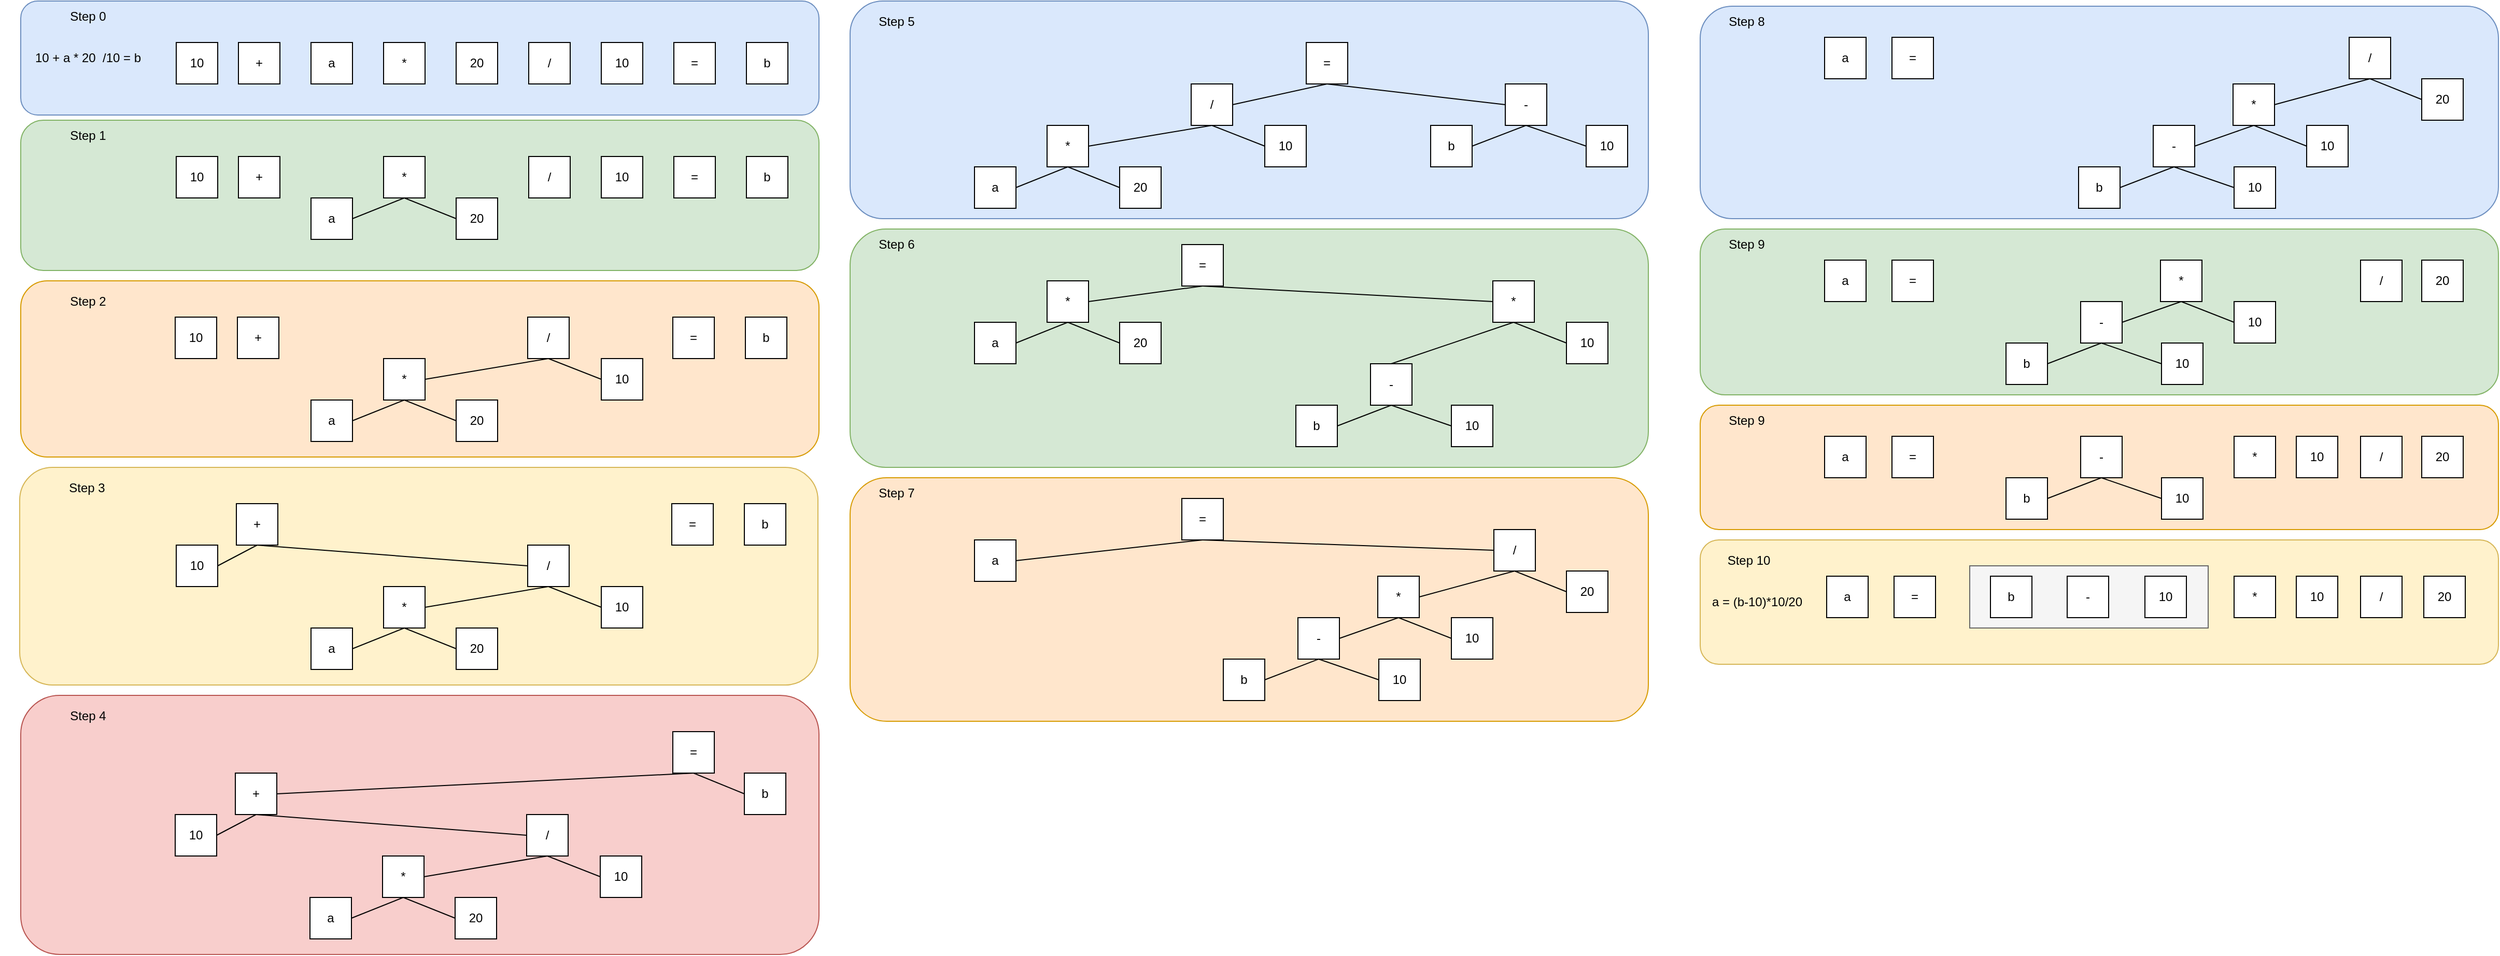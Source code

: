 <mxfile version="24.2.2" type="device">
  <diagram name="Page-1" id="QHWN9d8Y227izBWKVgRu">
    <mxGraphModel dx="3000" dy="1514" grid="1" gridSize="10" guides="1" tooltips="1" connect="1" arrows="1" fold="1" page="1" pageScale="1" pageWidth="1169" pageHeight="1654" math="0" shadow="0">
      <root>
        <mxCell id="0" />
        <mxCell id="1" parent="0" />
        <mxCell id="fKlVgrNZjiq0pqBHKwR7-226" value="" style="rounded=1;whiteSpace=wrap;html=1;fillColor=#fff2cc;strokeColor=#d6b656;" vertex="1" parent="1">
          <mxGeometry x="1680" y="560" width="770" height="120" as="geometry" />
        </mxCell>
        <mxCell id="fKlVgrNZjiq0pqBHKwR7-241" value="" style="rounded=0;whiteSpace=wrap;html=1;fillColor=#f5f5f5;fontColor=#333333;strokeColor=#666666;" vertex="1" parent="1">
          <mxGeometry x="1940" y="585" width="230" height="60" as="geometry" />
        </mxCell>
        <mxCell id="fKlVgrNZjiq0pqBHKwR7-47" value="" style="rounded=1;whiteSpace=wrap;html=1;fillColor=#d5e8d4;strokeColor=#82b366;" vertex="1" parent="1">
          <mxGeometry x="60" y="155" width="770" height="145" as="geometry" />
        </mxCell>
        <mxCell id="fKlVgrNZjiq0pqBHKwR7-46" value="" style="rounded=1;whiteSpace=wrap;html=1;fillColor=#dae8fc;strokeColor=#6c8ebf;" vertex="1" parent="1">
          <mxGeometry x="60" y="40" width="770" height="110" as="geometry" />
        </mxCell>
        <mxCell id="fKlVgrNZjiq0pqBHKwR7-1" value="10 + a * 20&amp;nbsp; /10 = b" style="text;html=1;align=center;verticalAlign=middle;whiteSpace=wrap;rounded=0;" vertex="1" parent="1">
          <mxGeometry x="40" y="80" width="170" height="30" as="geometry" />
        </mxCell>
        <mxCell id="fKlVgrNZjiq0pqBHKwR7-2" value="10" style="rounded=0;whiteSpace=wrap;html=1;" vertex="1" parent="1">
          <mxGeometry x="210" y="80" width="40" height="40" as="geometry" />
        </mxCell>
        <mxCell id="fKlVgrNZjiq0pqBHKwR7-3" value="+" style="rounded=0;whiteSpace=wrap;html=1;" vertex="1" parent="1">
          <mxGeometry x="270" y="80" width="40" height="40" as="geometry" />
        </mxCell>
        <mxCell id="fKlVgrNZjiq0pqBHKwR7-4" value="a" style="rounded=0;whiteSpace=wrap;html=1;" vertex="1" parent="1">
          <mxGeometry x="340" y="80" width="40" height="40" as="geometry" />
        </mxCell>
        <mxCell id="fKlVgrNZjiq0pqBHKwR7-5" value="*" style="rounded=0;whiteSpace=wrap;html=1;" vertex="1" parent="1">
          <mxGeometry x="410" y="80" width="40" height="40" as="geometry" />
        </mxCell>
        <mxCell id="fKlVgrNZjiq0pqBHKwR7-6" value="20" style="rounded=0;whiteSpace=wrap;html=1;" vertex="1" parent="1">
          <mxGeometry x="480" y="80" width="40" height="40" as="geometry" />
        </mxCell>
        <mxCell id="fKlVgrNZjiq0pqBHKwR7-7" value="/" style="rounded=0;whiteSpace=wrap;html=1;" vertex="1" parent="1">
          <mxGeometry x="550" y="80" width="40" height="40" as="geometry" />
        </mxCell>
        <mxCell id="fKlVgrNZjiq0pqBHKwR7-9" value="10" style="rounded=0;whiteSpace=wrap;html=1;" vertex="1" parent="1">
          <mxGeometry x="620" y="80" width="40" height="40" as="geometry" />
        </mxCell>
        <mxCell id="fKlVgrNZjiq0pqBHKwR7-10" value="*" style="rounded=0;whiteSpace=wrap;html=1;" vertex="1" parent="1">
          <mxGeometry x="410" y="190" width="40" height="40" as="geometry" />
        </mxCell>
        <mxCell id="fKlVgrNZjiq0pqBHKwR7-11" value="a" style="rounded=0;whiteSpace=wrap;html=1;direction=north;" vertex="1" parent="1">
          <mxGeometry x="340" y="230" width="40" height="40" as="geometry" />
        </mxCell>
        <mxCell id="fKlVgrNZjiq0pqBHKwR7-12" value="20" style="rounded=0;whiteSpace=wrap;html=1;" vertex="1" parent="1">
          <mxGeometry x="480" y="230" width="40" height="40" as="geometry" />
        </mxCell>
        <mxCell id="fKlVgrNZjiq0pqBHKwR7-13" value="10" style="rounded=0;whiteSpace=wrap;html=1;" vertex="1" parent="1">
          <mxGeometry x="210" y="190" width="40" height="40" as="geometry" />
        </mxCell>
        <mxCell id="fKlVgrNZjiq0pqBHKwR7-14" value="+" style="rounded=0;whiteSpace=wrap;html=1;" vertex="1" parent="1">
          <mxGeometry x="270" y="190" width="40" height="40" as="geometry" />
        </mxCell>
        <mxCell id="fKlVgrNZjiq0pqBHKwR7-15" value="/" style="rounded=0;whiteSpace=wrap;html=1;" vertex="1" parent="1">
          <mxGeometry x="550" y="190" width="40" height="40" as="geometry" />
        </mxCell>
        <mxCell id="fKlVgrNZjiq0pqBHKwR7-16" value="10" style="rounded=0;whiteSpace=wrap;html=1;" vertex="1" parent="1">
          <mxGeometry x="620" y="190" width="40" height="40" as="geometry" />
        </mxCell>
        <mxCell id="fKlVgrNZjiq0pqBHKwR7-44" value="=" style="rounded=0;whiteSpace=wrap;html=1;" vertex="1" parent="1">
          <mxGeometry x="690" y="80" width="40" height="40" as="geometry" />
        </mxCell>
        <mxCell id="fKlVgrNZjiq0pqBHKwR7-45" value="b" style="rounded=0;whiteSpace=wrap;html=1;" vertex="1" parent="1">
          <mxGeometry x="760" y="80" width="40" height="40" as="geometry" />
        </mxCell>
        <mxCell id="fKlVgrNZjiq0pqBHKwR7-48" value="=" style="rounded=0;whiteSpace=wrap;html=1;" vertex="1" parent="1">
          <mxGeometry x="690" y="190" width="40" height="40" as="geometry" />
        </mxCell>
        <mxCell id="fKlVgrNZjiq0pqBHKwR7-49" value="b" style="rounded=0;whiteSpace=wrap;html=1;" vertex="1" parent="1">
          <mxGeometry x="760" y="190" width="40" height="40" as="geometry" />
        </mxCell>
        <mxCell id="fKlVgrNZjiq0pqBHKwR7-50" value="" style="endArrow=none;html=1;rounded=0;entryX=0.5;entryY=1;entryDx=0;entryDy=0;exitX=0.5;exitY=1;exitDx=0;exitDy=0;" edge="1" parent="1" source="fKlVgrNZjiq0pqBHKwR7-11" target="fKlVgrNZjiq0pqBHKwR7-10">
          <mxGeometry width="50" height="50" relative="1" as="geometry">
            <mxPoint x="380" y="240" as="sourcePoint" />
            <mxPoint x="430" y="190" as="targetPoint" />
          </mxGeometry>
        </mxCell>
        <mxCell id="fKlVgrNZjiq0pqBHKwR7-51" value="" style="endArrow=none;html=1;rounded=0;exitX=0;exitY=0.5;exitDx=0;exitDy=0;" edge="1" parent="1" source="fKlVgrNZjiq0pqBHKwR7-12">
          <mxGeometry width="50" height="50" relative="1" as="geometry">
            <mxPoint x="390" y="260" as="sourcePoint" />
            <mxPoint x="430" y="230" as="targetPoint" />
          </mxGeometry>
        </mxCell>
        <mxCell id="fKlVgrNZjiq0pqBHKwR7-52" value="Step 0" style="text;html=1;align=center;verticalAlign=middle;whiteSpace=wrap;rounded=0;" vertex="1" parent="1">
          <mxGeometry x="95" y="40" width="60" height="30" as="geometry" />
        </mxCell>
        <mxCell id="fKlVgrNZjiq0pqBHKwR7-53" value="Step 1" style="text;html=1;align=center;verticalAlign=middle;whiteSpace=wrap;rounded=0;" vertex="1" parent="1">
          <mxGeometry x="95" y="155" width="60" height="30" as="geometry" />
        </mxCell>
        <mxCell id="fKlVgrNZjiq0pqBHKwR7-54" value="" style="rounded=1;whiteSpace=wrap;html=1;fillColor=#ffe6cc;strokeColor=#d79b00;" vertex="1" parent="1">
          <mxGeometry x="60" y="310" width="770" height="170" as="geometry" />
        </mxCell>
        <mxCell id="fKlVgrNZjiq0pqBHKwR7-55" value="*" style="rounded=0;whiteSpace=wrap;html=1;" vertex="1" parent="1">
          <mxGeometry x="410" y="385" width="40" height="40" as="geometry" />
        </mxCell>
        <mxCell id="fKlVgrNZjiq0pqBHKwR7-56" value="a" style="rounded=0;whiteSpace=wrap;html=1;direction=north;" vertex="1" parent="1">
          <mxGeometry x="340" y="425" width="40" height="40" as="geometry" />
        </mxCell>
        <mxCell id="fKlVgrNZjiq0pqBHKwR7-57" value="20" style="rounded=0;whiteSpace=wrap;html=1;" vertex="1" parent="1">
          <mxGeometry x="480" y="425" width="40" height="40" as="geometry" />
        </mxCell>
        <mxCell id="fKlVgrNZjiq0pqBHKwR7-58" value="10" style="rounded=0;whiteSpace=wrap;html=1;" vertex="1" parent="1">
          <mxGeometry x="209" y="345" width="40" height="40" as="geometry" />
        </mxCell>
        <mxCell id="fKlVgrNZjiq0pqBHKwR7-59" value="+" style="rounded=0;whiteSpace=wrap;html=1;" vertex="1" parent="1">
          <mxGeometry x="269" y="345" width="40" height="40" as="geometry" />
        </mxCell>
        <mxCell id="fKlVgrNZjiq0pqBHKwR7-60" value="/" style="rounded=0;whiteSpace=wrap;html=1;" vertex="1" parent="1">
          <mxGeometry x="549" y="345" width="40" height="40" as="geometry" />
        </mxCell>
        <mxCell id="fKlVgrNZjiq0pqBHKwR7-61" value="10" style="rounded=0;whiteSpace=wrap;html=1;" vertex="1" parent="1">
          <mxGeometry x="620" y="385" width="40" height="40" as="geometry" />
        </mxCell>
        <mxCell id="fKlVgrNZjiq0pqBHKwR7-62" value="=" style="rounded=0;whiteSpace=wrap;html=1;" vertex="1" parent="1">
          <mxGeometry x="689" y="345" width="40" height="40" as="geometry" />
        </mxCell>
        <mxCell id="fKlVgrNZjiq0pqBHKwR7-63" value="b" style="rounded=0;whiteSpace=wrap;html=1;" vertex="1" parent="1">
          <mxGeometry x="759" y="345" width="40" height="40" as="geometry" />
        </mxCell>
        <mxCell id="fKlVgrNZjiq0pqBHKwR7-64" value="" style="endArrow=none;html=1;rounded=0;entryX=0.5;entryY=1;entryDx=0;entryDy=0;exitX=0.5;exitY=1;exitDx=0;exitDy=0;" edge="1" parent="1" source="fKlVgrNZjiq0pqBHKwR7-56" target="fKlVgrNZjiq0pqBHKwR7-55">
          <mxGeometry width="50" height="50" relative="1" as="geometry">
            <mxPoint x="379" y="395" as="sourcePoint" />
            <mxPoint x="429" y="345" as="targetPoint" />
          </mxGeometry>
        </mxCell>
        <mxCell id="fKlVgrNZjiq0pqBHKwR7-65" value="" style="endArrow=none;html=1;rounded=0;exitX=0;exitY=0.5;exitDx=0;exitDy=0;entryX=0.5;entryY=1;entryDx=0;entryDy=0;" edge="1" parent="1" source="fKlVgrNZjiq0pqBHKwR7-57" target="fKlVgrNZjiq0pqBHKwR7-55">
          <mxGeometry width="50" height="50" relative="1" as="geometry">
            <mxPoint x="389" y="415" as="sourcePoint" />
            <mxPoint x="429" y="385" as="targetPoint" />
          </mxGeometry>
        </mxCell>
        <mxCell id="fKlVgrNZjiq0pqBHKwR7-66" value="Step 2" style="text;html=1;align=center;verticalAlign=middle;whiteSpace=wrap;rounded=0;" vertex="1" parent="1">
          <mxGeometry x="95" y="315" width="60" height="30" as="geometry" />
        </mxCell>
        <mxCell id="fKlVgrNZjiq0pqBHKwR7-67" value="" style="endArrow=none;html=1;rounded=0;entryX=0.5;entryY=1;entryDx=0;entryDy=0;exitX=0;exitY=0.5;exitDx=0;exitDy=0;" edge="1" parent="1" source="fKlVgrNZjiq0pqBHKwR7-61" target="fKlVgrNZjiq0pqBHKwR7-60">
          <mxGeometry width="50" height="50" relative="1" as="geometry">
            <mxPoint x="460" y="340" as="sourcePoint" />
            <mxPoint x="510" y="290" as="targetPoint" />
          </mxGeometry>
        </mxCell>
        <mxCell id="fKlVgrNZjiq0pqBHKwR7-68" value="" style="endArrow=none;html=1;rounded=0;entryX=1;entryY=0.5;entryDx=0;entryDy=0;exitX=0.5;exitY=1;exitDx=0;exitDy=0;" edge="1" parent="1" source="fKlVgrNZjiq0pqBHKwR7-60" target="fKlVgrNZjiq0pqBHKwR7-55">
          <mxGeometry width="50" height="50" relative="1" as="geometry">
            <mxPoint x="630" y="415" as="sourcePoint" />
            <mxPoint x="579" y="395" as="targetPoint" />
          </mxGeometry>
        </mxCell>
        <mxCell id="fKlVgrNZjiq0pqBHKwR7-69" value="" style="rounded=1;whiteSpace=wrap;html=1;fillColor=#fff2cc;strokeColor=#d6b656;" vertex="1" parent="1">
          <mxGeometry x="59" y="490" width="770" height="210" as="geometry" />
        </mxCell>
        <mxCell id="fKlVgrNZjiq0pqBHKwR7-70" value="*" style="rounded=0;whiteSpace=wrap;html=1;" vertex="1" parent="1">
          <mxGeometry x="410" y="605" width="40" height="40" as="geometry" />
        </mxCell>
        <mxCell id="fKlVgrNZjiq0pqBHKwR7-71" value="a" style="rounded=0;whiteSpace=wrap;html=1;direction=north;" vertex="1" parent="1">
          <mxGeometry x="340" y="645" width="40" height="40" as="geometry" />
        </mxCell>
        <mxCell id="fKlVgrNZjiq0pqBHKwR7-72" value="20" style="rounded=0;whiteSpace=wrap;html=1;" vertex="1" parent="1">
          <mxGeometry x="480" y="645" width="40" height="40" as="geometry" />
        </mxCell>
        <mxCell id="fKlVgrNZjiq0pqBHKwR7-73" value="10" style="rounded=0;whiteSpace=wrap;html=1;" vertex="1" parent="1">
          <mxGeometry x="210" y="565" width="40" height="40" as="geometry" />
        </mxCell>
        <mxCell id="fKlVgrNZjiq0pqBHKwR7-74" value="+" style="rounded=0;whiteSpace=wrap;html=1;" vertex="1" parent="1">
          <mxGeometry x="268" y="525" width="40" height="40" as="geometry" />
        </mxCell>
        <mxCell id="fKlVgrNZjiq0pqBHKwR7-75" value="/" style="rounded=0;whiteSpace=wrap;html=1;" vertex="1" parent="1">
          <mxGeometry x="549" y="565" width="40" height="40" as="geometry" />
        </mxCell>
        <mxCell id="fKlVgrNZjiq0pqBHKwR7-76" value="10" style="rounded=0;whiteSpace=wrap;html=1;" vertex="1" parent="1">
          <mxGeometry x="620" y="605" width="40" height="40" as="geometry" />
        </mxCell>
        <mxCell id="fKlVgrNZjiq0pqBHKwR7-77" value="=" style="rounded=0;whiteSpace=wrap;html=1;" vertex="1" parent="1">
          <mxGeometry x="688" y="525" width="40" height="40" as="geometry" />
        </mxCell>
        <mxCell id="fKlVgrNZjiq0pqBHKwR7-78" value="b" style="rounded=0;whiteSpace=wrap;html=1;" vertex="1" parent="1">
          <mxGeometry x="758" y="525" width="40" height="40" as="geometry" />
        </mxCell>
        <mxCell id="fKlVgrNZjiq0pqBHKwR7-79" value="" style="endArrow=none;html=1;rounded=0;entryX=0.5;entryY=1;entryDx=0;entryDy=0;exitX=0.5;exitY=1;exitDx=0;exitDy=0;" edge="1" parent="1" source="fKlVgrNZjiq0pqBHKwR7-71" target="fKlVgrNZjiq0pqBHKwR7-70">
          <mxGeometry width="50" height="50" relative="1" as="geometry">
            <mxPoint x="378" y="575" as="sourcePoint" />
            <mxPoint x="428" y="525" as="targetPoint" />
          </mxGeometry>
        </mxCell>
        <mxCell id="fKlVgrNZjiq0pqBHKwR7-80" value="" style="endArrow=none;html=1;rounded=0;exitX=0;exitY=0.5;exitDx=0;exitDy=0;entryX=0.5;entryY=1;entryDx=0;entryDy=0;" edge="1" parent="1" source="fKlVgrNZjiq0pqBHKwR7-72" target="fKlVgrNZjiq0pqBHKwR7-70">
          <mxGeometry width="50" height="50" relative="1" as="geometry">
            <mxPoint x="388" y="595" as="sourcePoint" />
            <mxPoint x="428" y="565" as="targetPoint" />
          </mxGeometry>
        </mxCell>
        <mxCell id="fKlVgrNZjiq0pqBHKwR7-81" value="Step 3" style="text;html=1;align=center;verticalAlign=middle;whiteSpace=wrap;rounded=0;" vertex="1" parent="1">
          <mxGeometry x="94" y="495" width="60" height="30" as="geometry" />
        </mxCell>
        <mxCell id="fKlVgrNZjiq0pqBHKwR7-82" value="" style="endArrow=none;html=1;rounded=0;entryX=0.5;entryY=1;entryDx=0;entryDy=0;exitX=0;exitY=0.5;exitDx=0;exitDy=0;" edge="1" parent="1" source="fKlVgrNZjiq0pqBHKwR7-76" target="fKlVgrNZjiq0pqBHKwR7-75">
          <mxGeometry width="50" height="50" relative="1" as="geometry">
            <mxPoint x="459" y="520" as="sourcePoint" />
            <mxPoint x="509" y="470" as="targetPoint" />
          </mxGeometry>
        </mxCell>
        <mxCell id="fKlVgrNZjiq0pqBHKwR7-83" value="" style="endArrow=none;html=1;rounded=0;entryX=1;entryY=0.5;entryDx=0;entryDy=0;exitX=0.5;exitY=1;exitDx=0;exitDy=0;" edge="1" parent="1" source="fKlVgrNZjiq0pqBHKwR7-75" target="fKlVgrNZjiq0pqBHKwR7-70">
          <mxGeometry width="50" height="50" relative="1" as="geometry">
            <mxPoint x="629" y="595" as="sourcePoint" />
            <mxPoint x="578" y="575" as="targetPoint" />
          </mxGeometry>
        </mxCell>
        <mxCell id="fKlVgrNZjiq0pqBHKwR7-84" value="" style="endArrow=none;html=1;rounded=0;exitX=1;exitY=0.5;exitDx=0;exitDy=0;entryX=0.5;entryY=1;entryDx=0;entryDy=0;" edge="1" parent="1" source="fKlVgrNZjiq0pqBHKwR7-73" target="fKlVgrNZjiq0pqBHKwR7-74">
          <mxGeometry width="50" height="50" relative="1" as="geometry">
            <mxPoint x="460" y="560" as="sourcePoint" />
            <mxPoint x="510" y="510" as="targetPoint" />
          </mxGeometry>
        </mxCell>
        <mxCell id="fKlVgrNZjiq0pqBHKwR7-85" value="" style="endArrow=none;html=1;rounded=0;entryX=0;entryY=0.5;entryDx=0;entryDy=0;exitX=0.5;exitY=1;exitDx=0;exitDy=0;" edge="1" parent="1" source="fKlVgrNZjiq0pqBHKwR7-74" target="fKlVgrNZjiq0pqBHKwR7-75">
          <mxGeometry width="50" height="50" relative="1" as="geometry">
            <mxPoint x="460" y="560" as="sourcePoint" />
            <mxPoint x="510" y="510" as="targetPoint" />
          </mxGeometry>
        </mxCell>
        <mxCell id="fKlVgrNZjiq0pqBHKwR7-86" value="" style="rounded=1;whiteSpace=wrap;html=1;fillColor=#f8cecc;strokeColor=#b85450;" vertex="1" parent="1">
          <mxGeometry x="60" y="710" width="770" height="250" as="geometry" />
        </mxCell>
        <mxCell id="fKlVgrNZjiq0pqBHKwR7-87" value="*" style="rounded=0;whiteSpace=wrap;html=1;" vertex="1" parent="1">
          <mxGeometry x="409" y="865" width="40" height="40" as="geometry" />
        </mxCell>
        <mxCell id="fKlVgrNZjiq0pqBHKwR7-88" value="a" style="rounded=0;whiteSpace=wrap;html=1;direction=north;" vertex="1" parent="1">
          <mxGeometry x="339" y="905" width="40" height="40" as="geometry" />
        </mxCell>
        <mxCell id="fKlVgrNZjiq0pqBHKwR7-89" value="20" style="rounded=0;whiteSpace=wrap;html=1;" vertex="1" parent="1">
          <mxGeometry x="479" y="905" width="40" height="40" as="geometry" />
        </mxCell>
        <mxCell id="fKlVgrNZjiq0pqBHKwR7-90" value="10" style="rounded=0;whiteSpace=wrap;html=1;" vertex="1" parent="1">
          <mxGeometry x="209" y="825" width="40" height="40" as="geometry" />
        </mxCell>
        <mxCell id="fKlVgrNZjiq0pqBHKwR7-91" value="+" style="rounded=0;whiteSpace=wrap;html=1;" vertex="1" parent="1">
          <mxGeometry x="267" y="785" width="40" height="40" as="geometry" />
        </mxCell>
        <mxCell id="fKlVgrNZjiq0pqBHKwR7-92" value="/" style="rounded=0;whiteSpace=wrap;html=1;" vertex="1" parent="1">
          <mxGeometry x="548" y="825" width="40" height="40" as="geometry" />
        </mxCell>
        <mxCell id="fKlVgrNZjiq0pqBHKwR7-93" value="10" style="rounded=0;whiteSpace=wrap;html=1;" vertex="1" parent="1">
          <mxGeometry x="619" y="865" width="40" height="40" as="geometry" />
        </mxCell>
        <mxCell id="fKlVgrNZjiq0pqBHKwR7-94" value="=" style="rounded=0;whiteSpace=wrap;html=1;" vertex="1" parent="1">
          <mxGeometry x="689" y="745" width="40" height="40" as="geometry" />
        </mxCell>
        <mxCell id="fKlVgrNZjiq0pqBHKwR7-95" value="b" style="rounded=0;whiteSpace=wrap;html=1;" vertex="1" parent="1">
          <mxGeometry x="758" y="785" width="40" height="40" as="geometry" />
        </mxCell>
        <mxCell id="fKlVgrNZjiq0pqBHKwR7-96" value="" style="endArrow=none;html=1;rounded=0;entryX=0.5;entryY=1;entryDx=0;entryDy=0;exitX=0.5;exitY=1;exitDx=0;exitDy=0;" edge="1" parent="1" source="fKlVgrNZjiq0pqBHKwR7-88" target="fKlVgrNZjiq0pqBHKwR7-87">
          <mxGeometry width="50" height="50" relative="1" as="geometry">
            <mxPoint x="379" y="795" as="sourcePoint" />
            <mxPoint x="429" y="745" as="targetPoint" />
          </mxGeometry>
        </mxCell>
        <mxCell id="fKlVgrNZjiq0pqBHKwR7-97" value="" style="endArrow=none;html=1;rounded=0;exitX=0;exitY=0.5;exitDx=0;exitDy=0;entryX=0.5;entryY=1;entryDx=0;entryDy=0;" edge="1" parent="1" source="fKlVgrNZjiq0pqBHKwR7-89" target="fKlVgrNZjiq0pqBHKwR7-87">
          <mxGeometry width="50" height="50" relative="1" as="geometry">
            <mxPoint x="389" y="815" as="sourcePoint" />
            <mxPoint x="429" y="785" as="targetPoint" />
          </mxGeometry>
        </mxCell>
        <mxCell id="fKlVgrNZjiq0pqBHKwR7-98" value="Step 4" style="text;html=1;align=center;verticalAlign=middle;whiteSpace=wrap;rounded=0;" vertex="1" parent="1">
          <mxGeometry x="95" y="715" width="60" height="30" as="geometry" />
        </mxCell>
        <mxCell id="fKlVgrNZjiq0pqBHKwR7-99" value="" style="endArrow=none;html=1;rounded=0;entryX=0.5;entryY=1;entryDx=0;entryDy=0;exitX=0;exitY=0.5;exitDx=0;exitDy=0;" edge="1" parent="1" source="fKlVgrNZjiq0pqBHKwR7-93" target="fKlVgrNZjiq0pqBHKwR7-92">
          <mxGeometry width="50" height="50" relative="1" as="geometry">
            <mxPoint x="460" y="740" as="sourcePoint" />
            <mxPoint x="510" y="690" as="targetPoint" />
          </mxGeometry>
        </mxCell>
        <mxCell id="fKlVgrNZjiq0pqBHKwR7-100" value="" style="endArrow=none;html=1;rounded=0;entryX=1;entryY=0.5;entryDx=0;entryDy=0;exitX=0.5;exitY=1;exitDx=0;exitDy=0;" edge="1" parent="1" source="fKlVgrNZjiq0pqBHKwR7-92" target="fKlVgrNZjiq0pqBHKwR7-87">
          <mxGeometry width="50" height="50" relative="1" as="geometry">
            <mxPoint x="630" y="815" as="sourcePoint" />
            <mxPoint x="579" y="795" as="targetPoint" />
          </mxGeometry>
        </mxCell>
        <mxCell id="fKlVgrNZjiq0pqBHKwR7-101" value="" style="endArrow=none;html=1;rounded=0;exitX=1;exitY=0.5;exitDx=0;exitDy=0;entryX=0.5;entryY=1;entryDx=0;entryDy=0;" edge="1" parent="1" source="fKlVgrNZjiq0pqBHKwR7-90" target="fKlVgrNZjiq0pqBHKwR7-91">
          <mxGeometry width="50" height="50" relative="1" as="geometry">
            <mxPoint x="461" y="780" as="sourcePoint" />
            <mxPoint x="511" y="730" as="targetPoint" />
          </mxGeometry>
        </mxCell>
        <mxCell id="fKlVgrNZjiq0pqBHKwR7-102" value="" style="endArrow=none;html=1;rounded=0;entryX=0;entryY=0.5;entryDx=0;entryDy=0;exitX=0.5;exitY=1;exitDx=0;exitDy=0;" edge="1" parent="1" source="fKlVgrNZjiq0pqBHKwR7-91" target="fKlVgrNZjiq0pqBHKwR7-92">
          <mxGeometry width="50" height="50" relative="1" as="geometry">
            <mxPoint x="461" y="780" as="sourcePoint" />
            <mxPoint x="511" y="730" as="targetPoint" />
          </mxGeometry>
        </mxCell>
        <mxCell id="fKlVgrNZjiq0pqBHKwR7-103" value="" style="endArrow=none;html=1;rounded=0;entryX=0.5;entryY=1;entryDx=0;entryDy=0;exitX=1;exitY=0.5;exitDx=0;exitDy=0;" edge="1" parent="1" source="fKlVgrNZjiq0pqBHKwR7-91" target="fKlVgrNZjiq0pqBHKwR7-94">
          <mxGeometry width="50" height="50" relative="1" as="geometry">
            <mxPoint x="460" y="850" as="sourcePoint" />
            <mxPoint x="510" y="800" as="targetPoint" />
          </mxGeometry>
        </mxCell>
        <mxCell id="fKlVgrNZjiq0pqBHKwR7-104" value="" style="endArrow=none;html=1;rounded=0;exitX=0.5;exitY=1;exitDx=0;exitDy=0;entryX=0;entryY=0.5;entryDx=0;entryDy=0;" edge="1" parent="1" source="fKlVgrNZjiq0pqBHKwR7-94" target="fKlVgrNZjiq0pqBHKwR7-95">
          <mxGeometry width="50" height="50" relative="1" as="geometry">
            <mxPoint x="460" y="850" as="sourcePoint" />
            <mxPoint x="510" y="800" as="targetPoint" />
          </mxGeometry>
        </mxCell>
        <mxCell id="fKlVgrNZjiq0pqBHKwR7-105" value="" style="rounded=1;whiteSpace=wrap;html=1;fillColor=#dae8fc;strokeColor=#6c8ebf;" vertex="1" parent="1">
          <mxGeometry x="860" y="40" width="770" height="210" as="geometry" />
        </mxCell>
        <mxCell id="fKlVgrNZjiq0pqBHKwR7-106" value="*" style="rounded=0;whiteSpace=wrap;html=1;" vertex="1" parent="1">
          <mxGeometry x="1050" y="160" width="40" height="40" as="geometry" />
        </mxCell>
        <mxCell id="fKlVgrNZjiq0pqBHKwR7-107" value="a" style="rounded=0;whiteSpace=wrap;html=1;direction=north;" vertex="1" parent="1">
          <mxGeometry x="980" y="200" width="40" height="40" as="geometry" />
        </mxCell>
        <mxCell id="fKlVgrNZjiq0pqBHKwR7-108" value="20" style="rounded=0;whiteSpace=wrap;html=1;" vertex="1" parent="1">
          <mxGeometry x="1120" y="200" width="40" height="40" as="geometry" />
        </mxCell>
        <mxCell id="fKlVgrNZjiq0pqBHKwR7-109" value="10" style="rounded=0;whiteSpace=wrap;html=1;" vertex="1" parent="1">
          <mxGeometry x="1570" y="160" width="40" height="40" as="geometry" />
        </mxCell>
        <mxCell id="fKlVgrNZjiq0pqBHKwR7-110" value="-" style="rounded=0;whiteSpace=wrap;html=1;" vertex="1" parent="1">
          <mxGeometry x="1492" y="120" width="40" height="40" as="geometry" />
        </mxCell>
        <mxCell id="fKlVgrNZjiq0pqBHKwR7-111" value="/" style="rounded=0;whiteSpace=wrap;html=1;" vertex="1" parent="1">
          <mxGeometry x="1189" y="120" width="40" height="40" as="geometry" />
        </mxCell>
        <mxCell id="fKlVgrNZjiq0pqBHKwR7-112" value="10" style="rounded=0;whiteSpace=wrap;html=1;" vertex="1" parent="1">
          <mxGeometry x="1260" y="160" width="40" height="40" as="geometry" />
        </mxCell>
        <mxCell id="fKlVgrNZjiq0pqBHKwR7-113" value="=" style="rounded=0;whiteSpace=wrap;html=1;" vertex="1" parent="1">
          <mxGeometry x="1300" y="80" width="40" height="40" as="geometry" />
        </mxCell>
        <mxCell id="fKlVgrNZjiq0pqBHKwR7-114" value="b" style="rounded=0;whiteSpace=wrap;html=1;" vertex="1" parent="1">
          <mxGeometry x="1420" y="160" width="40" height="40" as="geometry" />
        </mxCell>
        <mxCell id="fKlVgrNZjiq0pqBHKwR7-115" value="" style="endArrow=none;html=1;rounded=0;entryX=0.5;entryY=1;entryDx=0;entryDy=0;exitX=0.5;exitY=1;exitDx=0;exitDy=0;" edge="1" parent="1" source="fKlVgrNZjiq0pqBHKwR7-107" target="fKlVgrNZjiq0pqBHKwR7-106">
          <mxGeometry width="50" height="50" relative="1" as="geometry">
            <mxPoint x="1020" y="90" as="sourcePoint" />
            <mxPoint x="1070" y="40" as="targetPoint" />
          </mxGeometry>
        </mxCell>
        <mxCell id="fKlVgrNZjiq0pqBHKwR7-116" value="" style="endArrow=none;html=1;rounded=0;exitX=0;exitY=0.5;exitDx=0;exitDy=0;entryX=0.5;entryY=1;entryDx=0;entryDy=0;" edge="1" parent="1" source="fKlVgrNZjiq0pqBHKwR7-108" target="fKlVgrNZjiq0pqBHKwR7-106">
          <mxGeometry width="50" height="50" relative="1" as="geometry">
            <mxPoint x="1030" y="110" as="sourcePoint" />
            <mxPoint x="1070" y="80" as="targetPoint" />
          </mxGeometry>
        </mxCell>
        <mxCell id="fKlVgrNZjiq0pqBHKwR7-117" value="Step 5" style="text;html=1;align=center;verticalAlign=middle;whiteSpace=wrap;rounded=0;" vertex="1" parent="1">
          <mxGeometry x="875" y="45" width="60" height="30" as="geometry" />
        </mxCell>
        <mxCell id="fKlVgrNZjiq0pqBHKwR7-118" value="" style="endArrow=none;html=1;rounded=0;entryX=0.5;entryY=1;entryDx=0;entryDy=0;exitX=0;exitY=0.5;exitDx=0;exitDy=0;" edge="1" parent="1" source="fKlVgrNZjiq0pqBHKwR7-112" target="fKlVgrNZjiq0pqBHKwR7-111">
          <mxGeometry width="50" height="50" relative="1" as="geometry">
            <mxPoint x="1101" y="35" as="sourcePoint" />
            <mxPoint x="1151" y="-15" as="targetPoint" />
          </mxGeometry>
        </mxCell>
        <mxCell id="fKlVgrNZjiq0pqBHKwR7-119" value="" style="endArrow=none;html=1;rounded=0;entryX=1;entryY=0.5;entryDx=0;entryDy=0;exitX=0.5;exitY=1;exitDx=0;exitDy=0;" edge="1" parent="1" source="fKlVgrNZjiq0pqBHKwR7-111" target="fKlVgrNZjiq0pqBHKwR7-106">
          <mxGeometry width="50" height="50" relative="1" as="geometry">
            <mxPoint x="1271" y="110" as="sourcePoint" />
            <mxPoint x="1220" y="90" as="targetPoint" />
          </mxGeometry>
        </mxCell>
        <mxCell id="fKlVgrNZjiq0pqBHKwR7-124" value="" style="endArrow=none;html=1;rounded=0;entryX=0.5;entryY=1;entryDx=0;entryDy=0;exitX=0;exitY=0.5;exitDx=0;exitDy=0;" edge="1" parent="1" source="fKlVgrNZjiq0pqBHKwR7-110" target="fKlVgrNZjiq0pqBHKwR7-113">
          <mxGeometry width="50" height="50" relative="1" as="geometry">
            <mxPoint x="1420" y="240" as="sourcePoint" />
            <mxPoint x="1470" y="190" as="targetPoint" />
          </mxGeometry>
        </mxCell>
        <mxCell id="fKlVgrNZjiq0pqBHKwR7-125" value="" style="endArrow=none;html=1;rounded=0;entryX=0.5;entryY=1;entryDx=0;entryDy=0;exitX=0;exitY=0.5;exitDx=0;exitDy=0;" edge="1" parent="1" source="fKlVgrNZjiq0pqBHKwR7-109" target="fKlVgrNZjiq0pqBHKwR7-110">
          <mxGeometry width="50" height="50" relative="1" as="geometry">
            <mxPoint x="1420" y="240" as="sourcePoint" />
            <mxPoint x="1470" y="190" as="targetPoint" />
          </mxGeometry>
        </mxCell>
        <mxCell id="fKlVgrNZjiq0pqBHKwR7-126" value="" style="endArrow=none;html=1;rounded=0;entryX=0.5;entryY=1;entryDx=0;entryDy=0;exitX=1;exitY=0.5;exitDx=0;exitDy=0;" edge="1" parent="1" source="fKlVgrNZjiq0pqBHKwR7-114" target="fKlVgrNZjiq0pqBHKwR7-110">
          <mxGeometry width="50" height="50" relative="1" as="geometry">
            <mxPoint x="1420" y="240" as="sourcePoint" />
            <mxPoint x="1470" y="190" as="targetPoint" />
          </mxGeometry>
        </mxCell>
        <mxCell id="fKlVgrNZjiq0pqBHKwR7-127" value="" style="endArrow=none;html=1;rounded=0;exitX=1;exitY=0.5;exitDx=0;exitDy=0;" edge="1" parent="1" source="fKlVgrNZjiq0pqBHKwR7-111">
          <mxGeometry width="50" height="50" relative="1" as="geometry">
            <mxPoint x="1420" y="240" as="sourcePoint" />
            <mxPoint x="1320" y="120" as="targetPoint" />
          </mxGeometry>
        </mxCell>
        <mxCell id="fKlVgrNZjiq0pqBHKwR7-128" value="" style="rounded=1;whiteSpace=wrap;html=1;fillColor=#d5e8d4;strokeColor=#82b366;" vertex="1" parent="1">
          <mxGeometry x="860" y="260" width="770" height="230" as="geometry" />
        </mxCell>
        <mxCell id="fKlVgrNZjiq0pqBHKwR7-129" value="*" style="rounded=0;whiteSpace=wrap;html=1;" vertex="1" parent="1">
          <mxGeometry x="1050" y="310" width="40" height="40" as="geometry" />
        </mxCell>
        <mxCell id="fKlVgrNZjiq0pqBHKwR7-130" value="a" style="rounded=0;whiteSpace=wrap;html=1;direction=north;" vertex="1" parent="1">
          <mxGeometry x="980" y="350" width="40" height="40" as="geometry" />
        </mxCell>
        <mxCell id="fKlVgrNZjiq0pqBHKwR7-131" value="20" style="rounded=0;whiteSpace=wrap;html=1;" vertex="1" parent="1">
          <mxGeometry x="1120" y="350" width="40" height="40" as="geometry" />
        </mxCell>
        <mxCell id="fKlVgrNZjiq0pqBHKwR7-132" value="10" style="rounded=0;whiteSpace=wrap;html=1;" vertex="1" parent="1">
          <mxGeometry x="1440" y="430" width="40" height="40" as="geometry" />
        </mxCell>
        <mxCell id="fKlVgrNZjiq0pqBHKwR7-133" value="-" style="rounded=0;whiteSpace=wrap;html=1;" vertex="1" parent="1">
          <mxGeometry x="1362" y="390" width="40" height="40" as="geometry" />
        </mxCell>
        <mxCell id="fKlVgrNZjiq0pqBHKwR7-134" value="*" style="rounded=0;whiteSpace=wrap;html=1;" vertex="1" parent="1">
          <mxGeometry x="1480" y="310" width="40" height="40" as="geometry" />
        </mxCell>
        <mxCell id="fKlVgrNZjiq0pqBHKwR7-135" value="10" style="rounded=0;whiteSpace=wrap;html=1;" vertex="1" parent="1">
          <mxGeometry x="1551" y="350" width="40" height="40" as="geometry" />
        </mxCell>
        <mxCell id="fKlVgrNZjiq0pqBHKwR7-136" value="=" style="rounded=0;whiteSpace=wrap;html=1;" vertex="1" parent="1">
          <mxGeometry x="1180" y="275" width="40" height="40" as="geometry" />
        </mxCell>
        <mxCell id="fKlVgrNZjiq0pqBHKwR7-137" value="b" style="rounded=0;whiteSpace=wrap;html=1;" vertex="1" parent="1">
          <mxGeometry x="1290" y="430" width="40" height="40" as="geometry" />
        </mxCell>
        <mxCell id="fKlVgrNZjiq0pqBHKwR7-138" value="" style="endArrow=none;html=1;rounded=0;entryX=0.5;entryY=1;entryDx=0;entryDy=0;exitX=0.5;exitY=1;exitDx=0;exitDy=0;" edge="1" parent="1" source="fKlVgrNZjiq0pqBHKwR7-130" target="fKlVgrNZjiq0pqBHKwR7-129">
          <mxGeometry width="50" height="50" relative="1" as="geometry">
            <mxPoint x="1020" y="280" as="sourcePoint" />
            <mxPoint x="1070" y="230" as="targetPoint" />
          </mxGeometry>
        </mxCell>
        <mxCell id="fKlVgrNZjiq0pqBHKwR7-139" value="" style="endArrow=none;html=1;rounded=0;exitX=0;exitY=0.5;exitDx=0;exitDy=0;entryX=0.5;entryY=1;entryDx=0;entryDy=0;" edge="1" parent="1" source="fKlVgrNZjiq0pqBHKwR7-131" target="fKlVgrNZjiq0pqBHKwR7-129">
          <mxGeometry width="50" height="50" relative="1" as="geometry">
            <mxPoint x="1030" y="300" as="sourcePoint" />
            <mxPoint x="1070" y="270" as="targetPoint" />
          </mxGeometry>
        </mxCell>
        <mxCell id="fKlVgrNZjiq0pqBHKwR7-140" value="Step 6" style="text;html=1;align=center;verticalAlign=middle;whiteSpace=wrap;rounded=0;" vertex="1" parent="1">
          <mxGeometry x="875" y="260" width="60" height="30" as="geometry" />
        </mxCell>
        <mxCell id="fKlVgrNZjiq0pqBHKwR7-141" value="" style="endArrow=none;html=1;rounded=0;entryX=0.5;entryY=1;entryDx=0;entryDy=0;exitX=0;exitY=0.5;exitDx=0;exitDy=0;" edge="1" parent="1" source="fKlVgrNZjiq0pqBHKwR7-135" target="fKlVgrNZjiq0pqBHKwR7-134">
          <mxGeometry width="50" height="50" relative="1" as="geometry">
            <mxPoint x="1101" y="225" as="sourcePoint" />
            <mxPoint x="1151" y="175" as="targetPoint" />
          </mxGeometry>
        </mxCell>
        <mxCell id="fKlVgrNZjiq0pqBHKwR7-144" value="" style="endArrow=none;html=1;rounded=0;entryX=0.5;entryY=1;entryDx=0;entryDy=0;exitX=0;exitY=0.5;exitDx=0;exitDy=0;" edge="1" parent="1" source="fKlVgrNZjiq0pqBHKwR7-132" target="fKlVgrNZjiq0pqBHKwR7-133">
          <mxGeometry width="50" height="50" relative="1" as="geometry">
            <mxPoint x="1420" y="430" as="sourcePoint" />
            <mxPoint x="1470" y="380" as="targetPoint" />
          </mxGeometry>
        </mxCell>
        <mxCell id="fKlVgrNZjiq0pqBHKwR7-145" value="" style="endArrow=none;html=1;rounded=0;entryX=0.5;entryY=1;entryDx=0;entryDy=0;exitX=1;exitY=0.5;exitDx=0;exitDy=0;" edge="1" parent="1" source="fKlVgrNZjiq0pqBHKwR7-137" target="fKlVgrNZjiq0pqBHKwR7-133">
          <mxGeometry width="50" height="50" relative="1" as="geometry">
            <mxPoint x="1420" y="430" as="sourcePoint" />
            <mxPoint x="1470" y="380" as="targetPoint" />
          </mxGeometry>
        </mxCell>
        <mxCell id="fKlVgrNZjiq0pqBHKwR7-149" value="" style="endArrow=none;html=1;rounded=0;exitX=1;exitY=0.5;exitDx=0;exitDy=0;entryX=0.5;entryY=1;entryDx=0;entryDy=0;" edge="1" parent="1" source="fKlVgrNZjiq0pqBHKwR7-129" target="fKlVgrNZjiq0pqBHKwR7-136">
          <mxGeometry width="50" height="50" relative="1" as="geometry">
            <mxPoint x="1230" y="320" as="sourcePoint" />
            <mxPoint x="1280" y="270" as="targetPoint" />
          </mxGeometry>
        </mxCell>
        <mxCell id="fKlVgrNZjiq0pqBHKwR7-150" value="" style="endArrow=none;html=1;rounded=0;exitX=0.5;exitY=1;exitDx=0;exitDy=0;entryX=0;entryY=0.5;entryDx=0;entryDy=0;" edge="1" parent="1" source="fKlVgrNZjiq0pqBHKwR7-136" target="fKlVgrNZjiq0pqBHKwR7-134">
          <mxGeometry width="50" height="50" relative="1" as="geometry">
            <mxPoint x="1230" y="320" as="sourcePoint" />
            <mxPoint x="1280" y="270" as="targetPoint" />
          </mxGeometry>
        </mxCell>
        <mxCell id="fKlVgrNZjiq0pqBHKwR7-151" value="" style="endArrow=none;html=1;rounded=0;exitX=0.5;exitY=0;exitDx=0;exitDy=0;" edge="1" parent="1" source="fKlVgrNZjiq0pqBHKwR7-133">
          <mxGeometry width="50" height="50" relative="1" as="geometry">
            <mxPoint x="1170" y="340" as="sourcePoint" />
            <mxPoint x="1500" y="350" as="targetPoint" />
          </mxGeometry>
        </mxCell>
        <mxCell id="fKlVgrNZjiq0pqBHKwR7-152" value="" style="rounded=1;whiteSpace=wrap;html=1;fillColor=#ffe6cc;strokeColor=#d79b00;" vertex="1" parent="1">
          <mxGeometry x="860" y="500" width="770" height="235" as="geometry" />
        </mxCell>
        <mxCell id="fKlVgrNZjiq0pqBHKwR7-153" value="/" style="rounded=0;whiteSpace=wrap;html=1;" vertex="1" parent="1">
          <mxGeometry x="1481" y="550" width="40" height="40" as="geometry" />
        </mxCell>
        <mxCell id="fKlVgrNZjiq0pqBHKwR7-154" value="a" style="rounded=0;whiteSpace=wrap;html=1;direction=north;" vertex="1" parent="1">
          <mxGeometry x="980" y="560" width="40" height="40" as="geometry" />
        </mxCell>
        <mxCell id="fKlVgrNZjiq0pqBHKwR7-155" value="20" style="rounded=0;whiteSpace=wrap;html=1;" vertex="1" parent="1">
          <mxGeometry x="1551" y="590" width="40" height="40" as="geometry" />
        </mxCell>
        <mxCell id="fKlVgrNZjiq0pqBHKwR7-156" value="10" style="rounded=0;whiteSpace=wrap;html=1;" vertex="1" parent="1">
          <mxGeometry x="1370" y="675" width="40" height="40" as="geometry" />
        </mxCell>
        <mxCell id="fKlVgrNZjiq0pqBHKwR7-157" value="-" style="rounded=0;whiteSpace=wrap;html=1;" vertex="1" parent="1">
          <mxGeometry x="1292" y="635" width="40" height="40" as="geometry" />
        </mxCell>
        <mxCell id="fKlVgrNZjiq0pqBHKwR7-158" value="*" style="rounded=0;whiteSpace=wrap;html=1;" vertex="1" parent="1">
          <mxGeometry x="1369" y="595" width="40" height="40" as="geometry" />
        </mxCell>
        <mxCell id="fKlVgrNZjiq0pqBHKwR7-159" value="10" style="rounded=0;whiteSpace=wrap;html=1;" vertex="1" parent="1">
          <mxGeometry x="1440" y="635" width="40" height="40" as="geometry" />
        </mxCell>
        <mxCell id="fKlVgrNZjiq0pqBHKwR7-160" value="=" style="rounded=0;whiteSpace=wrap;html=1;" vertex="1" parent="1">
          <mxGeometry x="1180" y="520" width="40" height="40" as="geometry" />
        </mxCell>
        <mxCell id="fKlVgrNZjiq0pqBHKwR7-161" value="b" style="rounded=0;whiteSpace=wrap;html=1;" vertex="1" parent="1">
          <mxGeometry x="1220" y="675" width="40" height="40" as="geometry" />
        </mxCell>
        <mxCell id="fKlVgrNZjiq0pqBHKwR7-163" value="" style="endArrow=none;html=1;rounded=0;exitX=0;exitY=0.5;exitDx=0;exitDy=0;entryX=0.5;entryY=1;entryDx=0;entryDy=0;" edge="1" parent="1" source="fKlVgrNZjiq0pqBHKwR7-155" target="fKlVgrNZjiq0pqBHKwR7-153">
          <mxGeometry width="50" height="50" relative="1" as="geometry">
            <mxPoint x="1030" y="545" as="sourcePoint" />
            <mxPoint x="1070" y="515" as="targetPoint" />
          </mxGeometry>
        </mxCell>
        <mxCell id="fKlVgrNZjiq0pqBHKwR7-164" value="Step 7" style="text;html=1;align=center;verticalAlign=middle;whiteSpace=wrap;rounded=0;" vertex="1" parent="1">
          <mxGeometry x="875" y="500" width="60" height="30" as="geometry" />
        </mxCell>
        <mxCell id="fKlVgrNZjiq0pqBHKwR7-165" value="" style="endArrow=none;html=1;rounded=0;entryX=0.5;entryY=1;entryDx=0;entryDy=0;exitX=0;exitY=0.5;exitDx=0;exitDy=0;" edge="1" parent="1" source="fKlVgrNZjiq0pqBHKwR7-159" target="fKlVgrNZjiq0pqBHKwR7-158">
          <mxGeometry width="50" height="50" relative="1" as="geometry">
            <mxPoint x="1101" y="470" as="sourcePoint" />
            <mxPoint x="1151" y="420" as="targetPoint" />
          </mxGeometry>
        </mxCell>
        <mxCell id="fKlVgrNZjiq0pqBHKwR7-166" value="" style="endArrow=none;html=1;rounded=0;entryX=0.5;entryY=1;entryDx=0;entryDy=0;exitX=0;exitY=0.5;exitDx=0;exitDy=0;" edge="1" parent="1" source="fKlVgrNZjiq0pqBHKwR7-156" target="fKlVgrNZjiq0pqBHKwR7-157">
          <mxGeometry width="50" height="50" relative="1" as="geometry">
            <mxPoint x="1420" y="675" as="sourcePoint" />
            <mxPoint x="1470" y="625" as="targetPoint" />
          </mxGeometry>
        </mxCell>
        <mxCell id="fKlVgrNZjiq0pqBHKwR7-167" value="" style="endArrow=none;html=1;rounded=0;entryX=0.5;entryY=1;entryDx=0;entryDy=0;exitX=1;exitY=0.5;exitDx=0;exitDy=0;" edge="1" parent="1" source="fKlVgrNZjiq0pqBHKwR7-161" target="fKlVgrNZjiq0pqBHKwR7-157">
          <mxGeometry width="50" height="50" relative="1" as="geometry">
            <mxPoint x="1420" y="675" as="sourcePoint" />
            <mxPoint x="1470" y="625" as="targetPoint" />
          </mxGeometry>
        </mxCell>
        <mxCell id="fKlVgrNZjiq0pqBHKwR7-171" value="" style="endArrow=none;html=1;rounded=0;entryX=0.5;entryY=1;entryDx=0;entryDy=0;exitX=1;exitY=0.5;exitDx=0;exitDy=0;" edge="1" parent="1" source="fKlVgrNZjiq0pqBHKwR7-157" target="fKlVgrNZjiq0pqBHKwR7-158">
          <mxGeometry width="50" height="50" relative="1" as="geometry">
            <mxPoint x="1180" y="520" as="sourcePoint" />
            <mxPoint x="1230" y="470" as="targetPoint" />
          </mxGeometry>
        </mxCell>
        <mxCell id="fKlVgrNZjiq0pqBHKwR7-172" value="" style="endArrow=none;html=1;rounded=0;entryX=0.5;entryY=1;entryDx=0;entryDy=0;exitX=1;exitY=0.5;exitDx=0;exitDy=0;" edge="1" parent="1" source="fKlVgrNZjiq0pqBHKwR7-158" target="fKlVgrNZjiq0pqBHKwR7-153">
          <mxGeometry width="50" height="50" relative="1" as="geometry">
            <mxPoint x="1180" y="520" as="sourcePoint" />
            <mxPoint x="1230" y="470" as="targetPoint" />
          </mxGeometry>
        </mxCell>
        <mxCell id="fKlVgrNZjiq0pqBHKwR7-173" value="" style="endArrow=none;html=1;rounded=0;exitX=0.5;exitY=1;exitDx=0;exitDy=0;entryX=0;entryY=0.5;entryDx=0;entryDy=0;" edge="1" parent="1" source="fKlVgrNZjiq0pqBHKwR7-160" target="fKlVgrNZjiq0pqBHKwR7-153">
          <mxGeometry width="50" height="50" relative="1" as="geometry">
            <mxPoint x="1180" y="480" as="sourcePoint" />
            <mxPoint x="1230" y="430" as="targetPoint" />
          </mxGeometry>
        </mxCell>
        <mxCell id="fKlVgrNZjiq0pqBHKwR7-174" value="" style="endArrow=none;html=1;rounded=0;exitX=0.5;exitY=1;exitDx=0;exitDy=0;entryX=0.5;entryY=1;entryDx=0;entryDy=0;" edge="1" parent="1" source="fKlVgrNZjiq0pqBHKwR7-154" target="fKlVgrNZjiq0pqBHKwR7-160">
          <mxGeometry width="50" height="50" relative="1" as="geometry">
            <mxPoint x="1180" y="480" as="sourcePoint" />
            <mxPoint x="1230" y="430" as="targetPoint" />
          </mxGeometry>
        </mxCell>
        <mxCell id="fKlVgrNZjiq0pqBHKwR7-175" value="" style="rounded=1;whiteSpace=wrap;html=1;fillColor=#dae8fc;strokeColor=#6c8ebf;" vertex="1" parent="1">
          <mxGeometry x="1680" y="45" width="770" height="205" as="geometry" />
        </mxCell>
        <mxCell id="fKlVgrNZjiq0pqBHKwR7-176" value="/" style="rounded=0;whiteSpace=wrap;html=1;" vertex="1" parent="1">
          <mxGeometry x="2306" y="75" width="40" height="40" as="geometry" />
        </mxCell>
        <mxCell id="fKlVgrNZjiq0pqBHKwR7-177" value="a" style="rounded=0;whiteSpace=wrap;html=1;direction=north;" vertex="1" parent="1">
          <mxGeometry x="1800" y="75" width="40" height="40" as="geometry" />
        </mxCell>
        <mxCell id="fKlVgrNZjiq0pqBHKwR7-178" value="20" style="rounded=0;whiteSpace=wrap;html=1;" vertex="1" parent="1">
          <mxGeometry x="2376" y="115" width="40" height="40" as="geometry" />
        </mxCell>
        <mxCell id="fKlVgrNZjiq0pqBHKwR7-179" value="10" style="rounded=0;whiteSpace=wrap;html=1;" vertex="1" parent="1">
          <mxGeometry x="2195" y="200" width="40" height="40" as="geometry" />
        </mxCell>
        <mxCell id="fKlVgrNZjiq0pqBHKwR7-180" value="-" style="rounded=0;whiteSpace=wrap;html=1;" vertex="1" parent="1">
          <mxGeometry x="2117" y="160" width="40" height="40" as="geometry" />
        </mxCell>
        <mxCell id="fKlVgrNZjiq0pqBHKwR7-181" value="*" style="rounded=0;whiteSpace=wrap;html=1;" vertex="1" parent="1">
          <mxGeometry x="2194" y="120" width="40" height="40" as="geometry" />
        </mxCell>
        <mxCell id="fKlVgrNZjiq0pqBHKwR7-182" value="10" style="rounded=0;whiteSpace=wrap;html=1;" vertex="1" parent="1">
          <mxGeometry x="2265" y="160" width="40" height="40" as="geometry" />
        </mxCell>
        <mxCell id="fKlVgrNZjiq0pqBHKwR7-183" value="=" style="rounded=0;whiteSpace=wrap;html=1;" vertex="1" parent="1">
          <mxGeometry x="1865" y="75" width="40" height="40" as="geometry" />
        </mxCell>
        <mxCell id="fKlVgrNZjiq0pqBHKwR7-184" value="b" style="rounded=0;whiteSpace=wrap;html=1;" vertex="1" parent="1">
          <mxGeometry x="2045" y="200" width="40" height="40" as="geometry" />
        </mxCell>
        <mxCell id="fKlVgrNZjiq0pqBHKwR7-185" value="" style="endArrow=none;html=1;rounded=0;exitX=0;exitY=0.5;exitDx=0;exitDy=0;entryX=0.5;entryY=1;entryDx=0;entryDy=0;" edge="1" parent="1" source="fKlVgrNZjiq0pqBHKwR7-178" target="fKlVgrNZjiq0pqBHKwR7-176">
          <mxGeometry width="50" height="50" relative="1" as="geometry">
            <mxPoint x="1850" y="90" as="sourcePoint" />
            <mxPoint x="1890" y="60" as="targetPoint" />
          </mxGeometry>
        </mxCell>
        <mxCell id="fKlVgrNZjiq0pqBHKwR7-186" value="Step 8" style="text;html=1;align=center;verticalAlign=middle;whiteSpace=wrap;rounded=0;" vertex="1" parent="1">
          <mxGeometry x="1695" y="45" width="60" height="30" as="geometry" />
        </mxCell>
        <mxCell id="fKlVgrNZjiq0pqBHKwR7-187" value="" style="endArrow=none;html=1;rounded=0;entryX=0.5;entryY=1;entryDx=0;entryDy=0;exitX=0;exitY=0.5;exitDx=0;exitDy=0;" edge="1" parent="1" source="fKlVgrNZjiq0pqBHKwR7-182" target="fKlVgrNZjiq0pqBHKwR7-181">
          <mxGeometry width="50" height="50" relative="1" as="geometry">
            <mxPoint x="1921" y="15" as="sourcePoint" />
            <mxPoint x="1971" y="-35" as="targetPoint" />
          </mxGeometry>
        </mxCell>
        <mxCell id="fKlVgrNZjiq0pqBHKwR7-188" value="" style="endArrow=none;html=1;rounded=0;entryX=0.5;entryY=1;entryDx=0;entryDy=0;exitX=0;exitY=0.5;exitDx=0;exitDy=0;" edge="1" parent="1" source="fKlVgrNZjiq0pqBHKwR7-179" target="fKlVgrNZjiq0pqBHKwR7-180">
          <mxGeometry width="50" height="50" relative="1" as="geometry">
            <mxPoint x="2240" y="220" as="sourcePoint" />
            <mxPoint x="2290" y="170" as="targetPoint" />
          </mxGeometry>
        </mxCell>
        <mxCell id="fKlVgrNZjiq0pqBHKwR7-189" value="" style="endArrow=none;html=1;rounded=0;entryX=0.5;entryY=1;entryDx=0;entryDy=0;exitX=1;exitY=0.5;exitDx=0;exitDy=0;" edge="1" parent="1" source="fKlVgrNZjiq0pqBHKwR7-184" target="fKlVgrNZjiq0pqBHKwR7-180">
          <mxGeometry width="50" height="50" relative="1" as="geometry">
            <mxPoint x="2240" y="220" as="sourcePoint" />
            <mxPoint x="2290" y="170" as="targetPoint" />
          </mxGeometry>
        </mxCell>
        <mxCell id="fKlVgrNZjiq0pqBHKwR7-190" value="" style="endArrow=none;html=1;rounded=0;entryX=0.5;entryY=1;entryDx=0;entryDy=0;exitX=1;exitY=0.5;exitDx=0;exitDy=0;" edge="1" parent="1" source="fKlVgrNZjiq0pqBHKwR7-180" target="fKlVgrNZjiq0pqBHKwR7-181">
          <mxGeometry width="50" height="50" relative="1" as="geometry">
            <mxPoint x="2000" y="65" as="sourcePoint" />
            <mxPoint x="2050" y="15" as="targetPoint" />
          </mxGeometry>
        </mxCell>
        <mxCell id="fKlVgrNZjiq0pqBHKwR7-191" value="" style="endArrow=none;html=1;rounded=0;entryX=0.5;entryY=1;entryDx=0;entryDy=0;exitX=1;exitY=0.5;exitDx=0;exitDy=0;" edge="1" parent="1" source="fKlVgrNZjiq0pqBHKwR7-181" target="fKlVgrNZjiq0pqBHKwR7-176">
          <mxGeometry width="50" height="50" relative="1" as="geometry">
            <mxPoint x="2000" y="65" as="sourcePoint" />
            <mxPoint x="2050" y="15" as="targetPoint" />
          </mxGeometry>
        </mxCell>
        <mxCell id="fKlVgrNZjiq0pqBHKwR7-194" value="" style="rounded=1;whiteSpace=wrap;html=1;fillColor=#d5e8d4;strokeColor=#82b366;" vertex="1" parent="1">
          <mxGeometry x="1680" y="260" width="770" height="160" as="geometry" />
        </mxCell>
        <mxCell id="fKlVgrNZjiq0pqBHKwR7-195" value="/" style="rounded=0;whiteSpace=wrap;html=1;" vertex="1" parent="1">
          <mxGeometry x="2317" y="290" width="40" height="40" as="geometry" />
        </mxCell>
        <mxCell id="fKlVgrNZjiq0pqBHKwR7-196" value="a" style="rounded=0;whiteSpace=wrap;html=1;direction=north;" vertex="1" parent="1">
          <mxGeometry x="1800" y="290" width="40" height="40" as="geometry" />
        </mxCell>
        <mxCell id="fKlVgrNZjiq0pqBHKwR7-197" value="20" style="rounded=0;whiteSpace=wrap;html=1;" vertex="1" parent="1">
          <mxGeometry x="2376" y="290" width="40" height="40" as="geometry" />
        </mxCell>
        <mxCell id="fKlVgrNZjiq0pqBHKwR7-198" value="10" style="rounded=0;whiteSpace=wrap;html=1;" vertex="1" parent="1">
          <mxGeometry x="2125" y="370" width="40" height="40" as="geometry" />
        </mxCell>
        <mxCell id="fKlVgrNZjiq0pqBHKwR7-199" value="-" style="rounded=0;whiteSpace=wrap;html=1;" vertex="1" parent="1">
          <mxGeometry x="2047" y="330" width="40" height="40" as="geometry" />
        </mxCell>
        <mxCell id="fKlVgrNZjiq0pqBHKwR7-200" value="*" style="rounded=0;whiteSpace=wrap;html=1;" vertex="1" parent="1">
          <mxGeometry x="2124" y="290" width="40" height="40" as="geometry" />
        </mxCell>
        <mxCell id="fKlVgrNZjiq0pqBHKwR7-201" value="10" style="rounded=0;whiteSpace=wrap;html=1;" vertex="1" parent="1">
          <mxGeometry x="2195" y="330" width="40" height="40" as="geometry" />
        </mxCell>
        <mxCell id="fKlVgrNZjiq0pqBHKwR7-202" value="=" style="rounded=0;whiteSpace=wrap;html=1;" vertex="1" parent="1">
          <mxGeometry x="1865" y="290" width="40" height="40" as="geometry" />
        </mxCell>
        <mxCell id="fKlVgrNZjiq0pqBHKwR7-203" value="b" style="rounded=0;whiteSpace=wrap;html=1;" vertex="1" parent="1">
          <mxGeometry x="1975" y="370" width="40" height="40" as="geometry" />
        </mxCell>
        <mxCell id="fKlVgrNZjiq0pqBHKwR7-205" value="Step 9" style="text;html=1;align=center;verticalAlign=middle;whiteSpace=wrap;rounded=0;" vertex="1" parent="1">
          <mxGeometry x="1695" y="260" width="60" height="30" as="geometry" />
        </mxCell>
        <mxCell id="fKlVgrNZjiq0pqBHKwR7-206" value="" style="endArrow=none;html=1;rounded=0;entryX=0.5;entryY=1;entryDx=0;entryDy=0;exitX=0;exitY=0.5;exitDx=0;exitDy=0;" edge="1" parent="1" source="fKlVgrNZjiq0pqBHKwR7-201" target="fKlVgrNZjiq0pqBHKwR7-200">
          <mxGeometry width="50" height="50" relative="1" as="geometry">
            <mxPoint x="1921" y="230" as="sourcePoint" />
            <mxPoint x="1971" y="180" as="targetPoint" />
          </mxGeometry>
        </mxCell>
        <mxCell id="fKlVgrNZjiq0pqBHKwR7-207" value="" style="endArrow=none;html=1;rounded=0;entryX=0.5;entryY=1;entryDx=0;entryDy=0;exitX=0;exitY=0.5;exitDx=0;exitDy=0;" edge="1" parent="1" source="fKlVgrNZjiq0pqBHKwR7-198" target="fKlVgrNZjiq0pqBHKwR7-199">
          <mxGeometry width="50" height="50" relative="1" as="geometry">
            <mxPoint x="2240" y="435" as="sourcePoint" />
            <mxPoint x="2290" y="385" as="targetPoint" />
          </mxGeometry>
        </mxCell>
        <mxCell id="fKlVgrNZjiq0pqBHKwR7-208" value="" style="endArrow=none;html=1;rounded=0;entryX=0.5;entryY=1;entryDx=0;entryDy=0;exitX=1;exitY=0.5;exitDx=0;exitDy=0;" edge="1" parent="1" source="fKlVgrNZjiq0pqBHKwR7-203" target="fKlVgrNZjiq0pqBHKwR7-199">
          <mxGeometry width="50" height="50" relative="1" as="geometry">
            <mxPoint x="2240" y="435" as="sourcePoint" />
            <mxPoint x="2290" y="385" as="targetPoint" />
          </mxGeometry>
        </mxCell>
        <mxCell id="fKlVgrNZjiq0pqBHKwR7-209" value="" style="endArrow=none;html=1;rounded=0;entryX=0.5;entryY=1;entryDx=0;entryDy=0;exitX=1;exitY=0.5;exitDx=0;exitDy=0;" edge="1" parent="1" source="fKlVgrNZjiq0pqBHKwR7-199" target="fKlVgrNZjiq0pqBHKwR7-200">
          <mxGeometry width="50" height="50" relative="1" as="geometry">
            <mxPoint x="2000" y="280" as="sourcePoint" />
            <mxPoint x="2050" y="230" as="targetPoint" />
          </mxGeometry>
        </mxCell>
        <mxCell id="fKlVgrNZjiq0pqBHKwR7-211" value="" style="rounded=1;whiteSpace=wrap;html=1;fillColor=#ffe6cc;strokeColor=#d79b00;" vertex="1" parent="1">
          <mxGeometry x="1680" y="430" width="770" height="120" as="geometry" />
        </mxCell>
        <mxCell id="fKlVgrNZjiq0pqBHKwR7-212" value="/" style="rounded=0;whiteSpace=wrap;html=1;" vertex="1" parent="1">
          <mxGeometry x="2317" y="460" width="40" height="40" as="geometry" />
        </mxCell>
        <mxCell id="fKlVgrNZjiq0pqBHKwR7-213" value="a" style="rounded=0;whiteSpace=wrap;html=1;direction=north;" vertex="1" parent="1">
          <mxGeometry x="1800" y="460" width="40" height="40" as="geometry" />
        </mxCell>
        <mxCell id="fKlVgrNZjiq0pqBHKwR7-214" value="20" style="rounded=0;whiteSpace=wrap;html=1;" vertex="1" parent="1">
          <mxGeometry x="2376" y="460" width="40" height="40" as="geometry" />
        </mxCell>
        <mxCell id="fKlVgrNZjiq0pqBHKwR7-215" value="10" style="rounded=0;whiteSpace=wrap;html=1;" vertex="1" parent="1">
          <mxGeometry x="2125" y="500" width="40" height="40" as="geometry" />
        </mxCell>
        <mxCell id="fKlVgrNZjiq0pqBHKwR7-216" value="-" style="rounded=0;whiteSpace=wrap;html=1;" vertex="1" parent="1">
          <mxGeometry x="2047" y="460" width="40" height="40" as="geometry" />
        </mxCell>
        <mxCell id="fKlVgrNZjiq0pqBHKwR7-217" value="*" style="rounded=0;whiteSpace=wrap;html=1;" vertex="1" parent="1">
          <mxGeometry x="2195" y="460" width="40" height="40" as="geometry" />
        </mxCell>
        <mxCell id="fKlVgrNZjiq0pqBHKwR7-218" value="10" style="rounded=0;whiteSpace=wrap;html=1;" vertex="1" parent="1">
          <mxGeometry x="2255" y="460" width="40" height="40" as="geometry" />
        </mxCell>
        <mxCell id="fKlVgrNZjiq0pqBHKwR7-219" value="=" style="rounded=0;whiteSpace=wrap;html=1;" vertex="1" parent="1">
          <mxGeometry x="1865" y="460" width="40" height="40" as="geometry" />
        </mxCell>
        <mxCell id="fKlVgrNZjiq0pqBHKwR7-220" value="b" style="rounded=0;whiteSpace=wrap;html=1;" vertex="1" parent="1">
          <mxGeometry x="1975" y="500" width="40" height="40" as="geometry" />
        </mxCell>
        <mxCell id="fKlVgrNZjiq0pqBHKwR7-221" value="Step 9" style="text;html=1;align=center;verticalAlign=middle;whiteSpace=wrap;rounded=0;" vertex="1" parent="1">
          <mxGeometry x="1695" y="430" width="60" height="30" as="geometry" />
        </mxCell>
        <mxCell id="fKlVgrNZjiq0pqBHKwR7-223" value="" style="endArrow=none;html=1;rounded=0;entryX=0.5;entryY=1;entryDx=0;entryDy=0;exitX=0;exitY=0.5;exitDx=0;exitDy=0;" edge="1" parent="1" source="fKlVgrNZjiq0pqBHKwR7-215" target="fKlVgrNZjiq0pqBHKwR7-216">
          <mxGeometry width="50" height="50" relative="1" as="geometry">
            <mxPoint x="2240" y="605" as="sourcePoint" />
            <mxPoint x="2290" y="555" as="targetPoint" />
          </mxGeometry>
        </mxCell>
        <mxCell id="fKlVgrNZjiq0pqBHKwR7-224" value="" style="endArrow=none;html=1;rounded=0;entryX=0.5;entryY=1;entryDx=0;entryDy=0;exitX=1;exitY=0.5;exitDx=0;exitDy=0;" edge="1" parent="1" source="fKlVgrNZjiq0pqBHKwR7-220" target="fKlVgrNZjiq0pqBHKwR7-216">
          <mxGeometry width="50" height="50" relative="1" as="geometry">
            <mxPoint x="2240" y="605" as="sourcePoint" />
            <mxPoint x="2290" y="555" as="targetPoint" />
          </mxGeometry>
        </mxCell>
        <mxCell id="fKlVgrNZjiq0pqBHKwR7-227" value="/" style="rounded=0;whiteSpace=wrap;html=1;" vertex="1" parent="1">
          <mxGeometry x="2317" y="595" width="40" height="40" as="geometry" />
        </mxCell>
        <mxCell id="fKlVgrNZjiq0pqBHKwR7-228" value="a" style="rounded=0;whiteSpace=wrap;html=1;direction=north;" vertex="1" parent="1">
          <mxGeometry x="1802" y="595" width="40" height="40" as="geometry" />
        </mxCell>
        <mxCell id="fKlVgrNZjiq0pqBHKwR7-229" value="20" style="rounded=0;whiteSpace=wrap;html=1;" vertex="1" parent="1">
          <mxGeometry x="2378" y="595" width="40" height="40" as="geometry" />
        </mxCell>
        <mxCell id="fKlVgrNZjiq0pqBHKwR7-230" value="10" style="rounded=0;whiteSpace=wrap;html=1;" vertex="1" parent="1">
          <mxGeometry x="2109" y="595" width="40" height="40" as="geometry" />
        </mxCell>
        <mxCell id="fKlVgrNZjiq0pqBHKwR7-231" value="-" style="rounded=0;whiteSpace=wrap;html=1;" vertex="1" parent="1">
          <mxGeometry x="2034" y="595" width="40" height="40" as="geometry" />
        </mxCell>
        <mxCell id="fKlVgrNZjiq0pqBHKwR7-232" value="*" style="rounded=0;whiteSpace=wrap;html=1;" vertex="1" parent="1">
          <mxGeometry x="2195" y="595" width="40" height="40" as="geometry" />
        </mxCell>
        <mxCell id="fKlVgrNZjiq0pqBHKwR7-233" value="10" style="rounded=0;whiteSpace=wrap;html=1;" vertex="1" parent="1">
          <mxGeometry x="2255" y="595" width="40" height="40" as="geometry" />
        </mxCell>
        <mxCell id="fKlVgrNZjiq0pqBHKwR7-234" value="=" style="rounded=0;whiteSpace=wrap;html=1;" vertex="1" parent="1">
          <mxGeometry x="1867" y="595" width="40" height="40" as="geometry" />
        </mxCell>
        <mxCell id="fKlVgrNZjiq0pqBHKwR7-235" value="b" style="rounded=0;whiteSpace=wrap;html=1;" vertex="1" parent="1">
          <mxGeometry x="1960" y="595" width="40" height="40" as="geometry" />
        </mxCell>
        <mxCell id="fKlVgrNZjiq0pqBHKwR7-236" value="Step 10" style="text;html=1;align=center;verticalAlign=middle;whiteSpace=wrap;rounded=0;" vertex="1" parent="1">
          <mxGeometry x="1697" y="565" width="60" height="30" as="geometry" />
        </mxCell>
        <mxCell id="fKlVgrNZjiq0pqBHKwR7-242" value="a = (b-10)*10/20" style="text;html=1;align=center;verticalAlign=middle;whiteSpace=wrap;rounded=0;" vertex="1" parent="1">
          <mxGeometry x="1680" y="605" width="110" height="30" as="geometry" />
        </mxCell>
      </root>
    </mxGraphModel>
  </diagram>
</mxfile>
